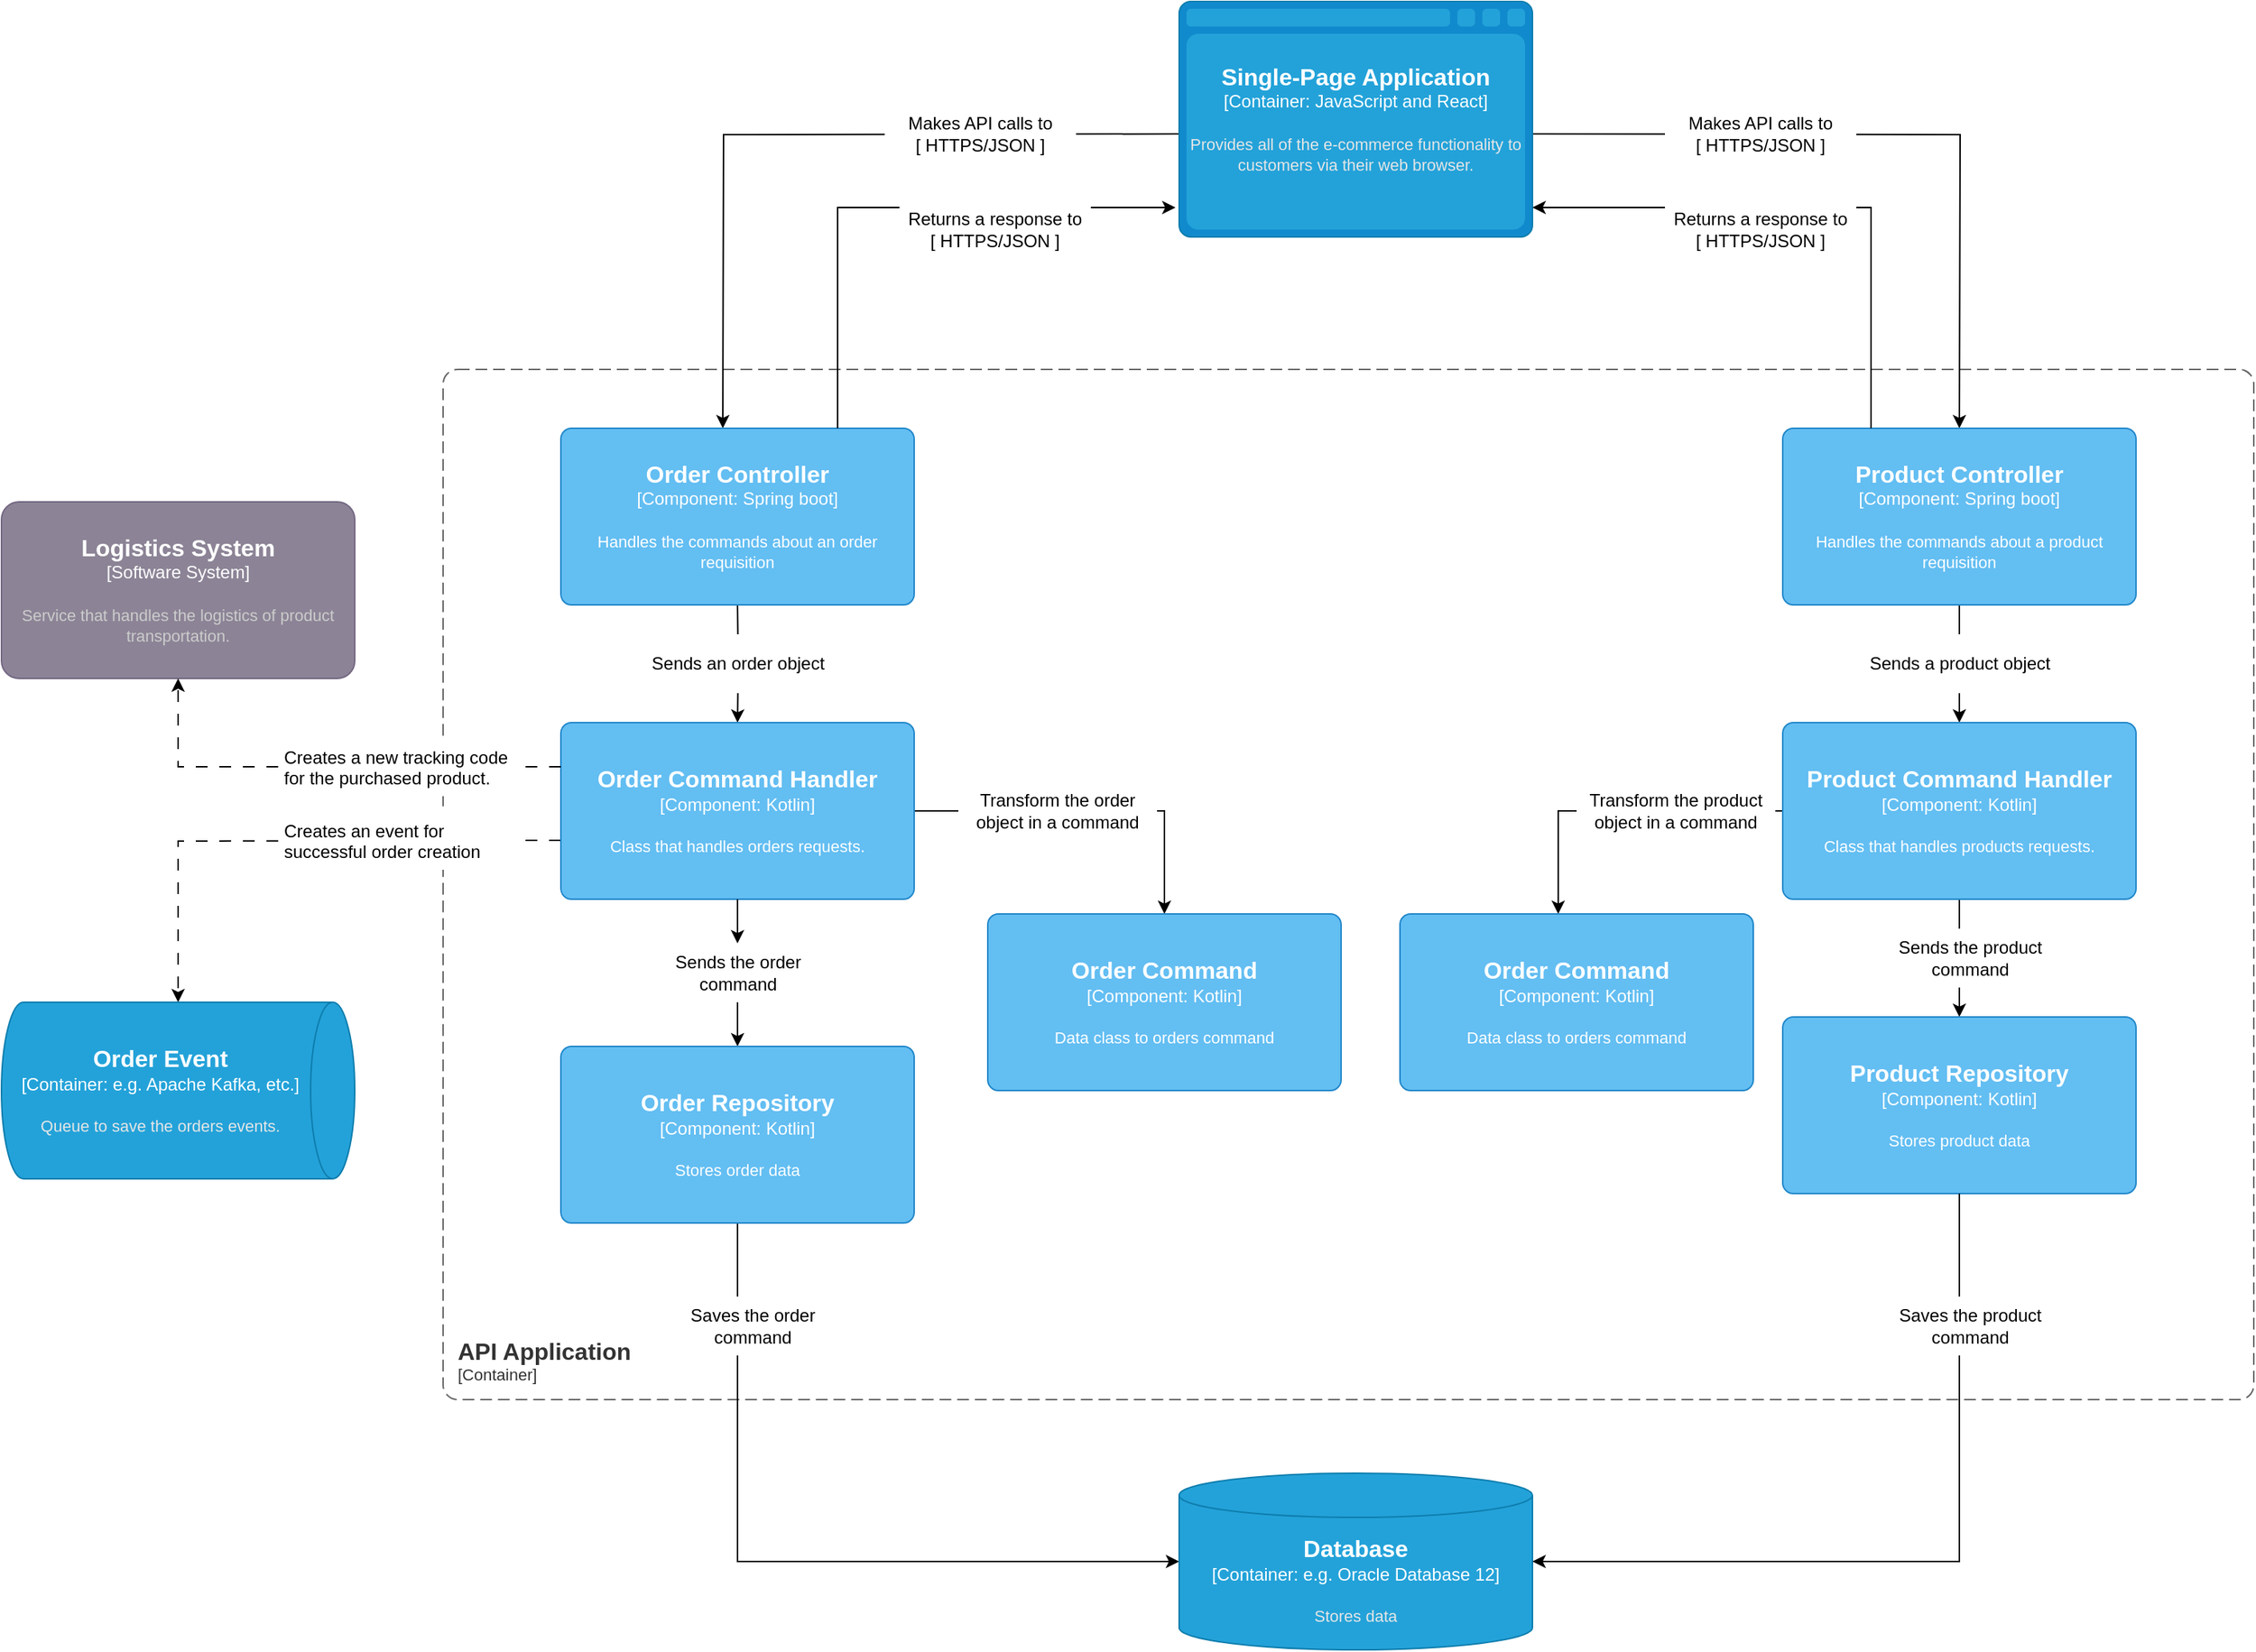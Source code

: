 <mxfile version="24.3.1" type="device">
  <diagram name="Page-1" id="C6m76nDJUZHaJP5SeVA-">
    <mxGraphModel dx="2794" dy="1264" grid="1" gridSize="10" guides="1" tooltips="1" connect="1" arrows="1" fold="1" page="0" pageScale="1" pageWidth="1100" pageHeight="850" math="0" shadow="0">
      <root>
        <mxCell id="0" />
        <mxCell id="1" parent="0" />
        <object placeholders="1" c4Name="Logistics System" c4Type="Software System" c4Description="Service that handles the logistics of product transportation." label="&lt;font style=&quot;font-size: 16px&quot;&gt;&lt;b&gt;%c4Name%&lt;/b&gt;&lt;/font&gt;&lt;div&gt;[%c4Type%]&lt;/div&gt;&lt;br&gt;&lt;div&gt;&lt;font style=&quot;font-size: 11px&quot;&gt;&lt;font color=&quot;#cccccc&quot;&gt;%c4Description%&lt;/font&gt;&lt;/div&gt;" id="Gk3Upa8NwV6VK5SypRLu-23">
          <mxCell style="rounded=1;whiteSpace=wrap;html=1;labelBackgroundColor=none;fillColor=#8C8496;fontColor=#ffffff;align=center;arcSize=10;strokeColor=#736782;metaEdit=1;resizable=0;points=[[0.25,0,0],[0.5,0,0],[0.75,0,0],[1,0.25,0],[1,0.5,0],[1,0.75,0],[0.75,1,0],[0.5,1,0],[0.25,1,0],[0,0.75,0],[0,0.5,0],[0,0.25,0]];" parent="1" vertex="1">
            <mxGeometry x="-310" y="480" width="240" height="120" as="geometry" />
          </mxCell>
        </object>
        <object placeholders="1" c4Name="API Application" c4Type="ContainerScopeBoundary" c4Application="Container" label="&lt;font style=&quot;font-size: 16px&quot;&gt;&lt;b&gt;&lt;div style=&quot;text-align: left&quot;&gt;%c4Name%&lt;/div&gt;&lt;/b&gt;&lt;/font&gt;&lt;div style=&quot;text-align: left&quot;&gt;[%c4Application%]&lt;/div&gt;" id="AS_gV70wPWuMHkxSrXRc-37">
          <mxCell style="rounded=1;fontSize=11;whiteSpace=wrap;html=1;dashed=1;arcSize=20;fillColor=none;strokeColor=#666666;fontColor=#333333;labelBackgroundColor=none;align=left;verticalAlign=bottom;labelBorderColor=none;spacingTop=0;spacing=10;dashPattern=8 4;metaEdit=1;rotatable=0;perimeter=rectanglePerimeter;noLabel=0;labelPadding=0;allowArrows=0;connectable=0;expand=0;recursiveResize=0;editable=1;pointerEvents=0;absoluteArcSize=1;points=[[0.25,0,0],[0.5,0,0],[0.75,0,0],[1,0.25,0],[1,0.5,0],[1,0.75,0],[0.75,1,0],[0.5,1,0],[0.25,1,0],[0,0.75,0],[0,0.5,0],[0,0.25,0]];" parent="1" vertex="1">
            <mxGeometry x="-10" y="390" width="1230" height="700" as="geometry" />
          </mxCell>
        </object>
        <mxCell id="XGeEVFS1TcKxAfyND3t2-5" style="edgeStyle=orthogonalEdgeStyle;rounded=0;orthogonalLoop=1;jettySize=auto;html=1;" parent="1" edge="1">
          <mxGeometry relative="1" as="geometry">
            <mxPoint x="490" y="230" as="sourcePoint" />
            <mxPoint x="180" y="430" as="targetPoint" />
          </mxGeometry>
        </mxCell>
        <mxCell id="XGeEVFS1TcKxAfyND3t2-10" style="edgeStyle=orthogonalEdgeStyle;rounded=0;orthogonalLoop=1;jettySize=auto;html=1;" parent="1" edge="1">
          <mxGeometry relative="1" as="geometry">
            <mxPoint x="730" y="230" as="sourcePoint" />
            <mxPoint x="1020" y="430" as="targetPoint" />
          </mxGeometry>
        </mxCell>
        <mxCell id="XGeEVFS1TcKxAfyND3t2-6" value="&lt;div&gt;&lt;br&gt;&lt;/div&gt;Makes API calls to&lt;div&gt;&lt;span style=&quot;background-color: initial;&quot;&gt;[ HTTPS/JSON ]&lt;/span&gt;&lt;br&gt;&lt;/div&gt;&lt;div&gt;&lt;br&gt;&lt;/div&gt;" style="text;html=1;align=center;verticalAlign=middle;whiteSpace=wrap;rounded=0;fillColor=default;" parent="1" vertex="1">
          <mxGeometry x="820" y="205" width="130" height="50" as="geometry" />
        </mxCell>
        <mxCell id="XGeEVFS1TcKxAfyND3t2-8" value="&lt;div&gt;&lt;br&gt;&lt;/div&gt;Makes API calls to&lt;div&gt;&lt;span style=&quot;background-color: initial;&quot;&gt;[ HTTPS/JSON ]&lt;/span&gt;&lt;br&gt;&lt;/div&gt;&lt;div&gt;&lt;br&gt;&lt;/div&gt;" style="text;html=1;align=center;verticalAlign=middle;whiteSpace=wrap;rounded=0;fillColor=default;" parent="1" vertex="1">
          <mxGeometry x="290" y="205" width="130" height="50" as="geometry" />
        </mxCell>
        <object placeholders="1" c4Name="Single-Page Application" c4Type="Container" c4Technology="JavaScript and React" c4Description="Provides all of the e-commerce functionality to customers via their web browser." label="&lt;font style=&quot;font-size: 16px&quot;&gt;&lt;b&gt;%c4Name%&lt;/b&gt;&lt;/font&gt;&lt;div&gt;[%c4Type%:&amp;nbsp;%c4Technology%]&lt;/div&gt;&lt;br&gt;&lt;div&gt;&lt;font style=&quot;font-size: 11px&quot;&gt;&lt;font color=&quot;#E6E6E6&quot;&gt;%c4Description%&lt;/font&gt;&lt;/div&gt;" id="XGeEVFS1TcKxAfyND3t2-13">
          <mxCell style="shape=mxgraph.c4.webBrowserContainer2;whiteSpace=wrap;html=1;boundedLbl=1;rounded=0;labelBackgroundColor=none;strokeColor=#118ACD;fillColor=#23A2D9;strokeColor=#118ACD;strokeColor2=#0E7DAD;fontSize=12;fontColor=#ffffff;align=center;metaEdit=1;points=[[0.5,0,0],[1,0.25,0],[1,0.5,0],[1,0.75,0],[0.5,1,0],[0,0.75,0],[0,0.5,0],[0,0.25,0]];resizable=0;" parent="1" vertex="1">
            <mxGeometry x="490" y="140" width="240" height="160" as="geometry" />
          </mxCell>
        </object>
        <mxCell id="XGeEVFS1TcKxAfyND3t2-19" style="edgeStyle=orthogonalEdgeStyle;rounded=0;orthogonalLoop=1;jettySize=auto;html=1;" parent="1" target="XGeEVFS1TcKxAfyND3t2-18" edge="1">
          <mxGeometry relative="1" as="geometry">
            <mxPoint x="190" y="550" as="sourcePoint" />
          </mxGeometry>
        </mxCell>
        <mxCell id="XGeEVFS1TcKxAfyND3t2-20" style="edgeStyle=orthogonalEdgeStyle;rounded=0;orthogonalLoop=1;jettySize=auto;html=1;" parent="1" source="L4600ir5qhoh1s7cm8m0-31" edge="1">
          <mxGeometry relative="1" as="geometry">
            <mxPoint x="190" y="850" as="targetPoint" />
          </mxGeometry>
        </mxCell>
        <mxCell id="L4600ir5qhoh1s7cm8m0-14" style="edgeStyle=orthogonalEdgeStyle;rounded=0;orthogonalLoop=1;jettySize=auto;html=1;dashed=1;dashPattern=8 8;entryX=0;entryY=0.5;entryDx=0;entryDy=0;entryPerimeter=0;" edge="1" parent="1" target="L4600ir5qhoh1s7cm8m0-13">
          <mxGeometry relative="1" as="geometry">
            <mxPoint x="70" y="710" as="sourcePoint" />
            <mxPoint x="-190" y="840" as="targetPoint" />
          </mxGeometry>
        </mxCell>
        <mxCell id="L4600ir5qhoh1s7cm8m0-24" style="edgeStyle=orthogonalEdgeStyle;rounded=0;orthogonalLoop=1;jettySize=auto;html=1;" edge="1" parent="1" source="XGeEVFS1TcKxAfyND3t2-18" target="L4600ir5qhoh1s7cm8m0-23">
          <mxGeometry relative="1" as="geometry" />
        </mxCell>
        <object placeholders="1" c4Name="Order Command Handler" c4Type="Component" c4Technology="Kotlin" c4Description="Class that handles orders requests." label="&lt;font style=&quot;font-size: 16px&quot;&gt;&lt;b&gt;%c4Name%&lt;/b&gt;&lt;/font&gt;&lt;div&gt;[%c4Type%: %c4Technology%]&lt;/div&gt;&lt;br&gt;&lt;div&gt;&lt;font style=&quot;font-size: 11px&quot;&gt;%c4Description%&lt;/font&gt;&lt;/div&gt;" id="XGeEVFS1TcKxAfyND3t2-18">
          <mxCell style="rounded=1;whiteSpace=wrap;html=1;labelBackgroundColor=none;fillColor=#63BEF2;fontColor=#ffffff;align=center;arcSize=6;strokeColor=#2086C9;metaEdit=1;resizable=0;points=[[0.25,0,0],[0.5,0,0],[0.75,0,0],[1,0.25,0],[1,0.5,0],[1,0.75,0],[0.75,1,0],[0.5,1,0],[0.25,1,0],[0,0.75,0],[0,0.5,0],[0,0.25,0]];" parent="1" vertex="1">
            <mxGeometry x="70" y="630" width="240" height="120" as="geometry" />
          </mxCell>
        </object>
        <mxCell id="L4600ir5qhoh1s7cm8m0-51" style="edgeStyle=orthogonalEdgeStyle;rounded=0;orthogonalLoop=1;jettySize=auto;html=1;" edge="1" parent="1" source="XGeEVFS1TcKxAfyND3t2-21" target="L4600ir5qhoh1s7cm8m0-6">
          <mxGeometry relative="1" as="geometry">
            <Array as="points">
              <mxPoint x="190" y="1200" />
            </Array>
          </mxGeometry>
        </mxCell>
        <object placeholders="1" c4Name="Order Repository" c4Type="Component" c4Technology="Kotlin" c4Description="Stores order data" label="&lt;font style=&quot;font-size: 16px&quot;&gt;&lt;b&gt;%c4Name%&lt;/b&gt;&lt;/font&gt;&lt;div&gt;[%c4Type%: %c4Technology%]&lt;/div&gt;&lt;br&gt;&lt;div&gt;&lt;font style=&quot;font-size: 11px&quot;&gt;%c4Description%&lt;/font&gt;&lt;/div&gt;" id="XGeEVFS1TcKxAfyND3t2-21">
          <mxCell style="rounded=1;whiteSpace=wrap;html=1;labelBackgroundColor=none;fillColor=#63BEF2;fontColor=#ffffff;align=center;arcSize=6;strokeColor=#2086C9;metaEdit=1;resizable=0;points=[[0.25,0,0],[0.5,0,0],[0.75,0,0],[1,0.25,0],[1,0.5,0],[1,0.75,0],[0.75,1,0],[0.5,1,0],[0.25,1,0],[0,0.75,0],[0,0.5,0],[0,0.25,0]];" parent="1" vertex="1">
            <mxGeometry x="70" y="850" width="240" height="120" as="geometry" />
          </mxCell>
        </object>
        <object placeholders="1" c4Name="Database" c4Type="Container" c4Technology="e.g. Oracle Database 12" c4Description="Stores data" label="&lt;font style=&quot;font-size: 16px&quot;&gt;&lt;b&gt;%c4Name%&lt;/b&gt;&lt;/font&gt;&lt;div&gt;[%c4Type%:&amp;nbsp;%c4Technology%]&lt;/div&gt;&lt;br&gt;&lt;div&gt;&lt;font style=&quot;font-size: 11px&quot;&gt;&lt;font color=&quot;#E6E6E6&quot;&gt;%c4Description%&lt;/font&gt;&lt;/div&gt;" id="L4600ir5qhoh1s7cm8m0-6">
          <mxCell style="shape=cylinder3;size=15;whiteSpace=wrap;html=1;boundedLbl=1;rounded=0;labelBackgroundColor=none;fillColor=#23A2D9;fontSize=12;fontColor=#ffffff;align=center;strokeColor=#0E7DAD;metaEdit=1;points=[[0.5,0,0],[1,0.25,0],[1,0.5,0],[1,0.75,0],[0.5,1,0],[0,0.75,0],[0,0.5,0],[0,0.25,0]];resizable=0;" vertex="1" parent="1">
            <mxGeometry x="490" y="1140" width="240" height="120" as="geometry" />
          </mxCell>
        </object>
        <mxCell id="L4600ir5qhoh1s7cm8m0-10" style="edgeStyle=orthogonalEdgeStyle;rounded=0;orthogonalLoop=1;jettySize=auto;html=1;entryX=0.5;entryY=1;entryDx=0;entryDy=0;entryPerimeter=0;dashed=1;dashPattern=8 8;" edge="1" parent="1" source="XGeEVFS1TcKxAfyND3t2-18" target="Gk3Upa8NwV6VK5SypRLu-23">
          <mxGeometry relative="1" as="geometry">
            <Array as="points">
              <mxPoint x="-190" y="660" />
            </Array>
          </mxGeometry>
        </mxCell>
        <object placeholders="1" c4Name="" c4Type="ContainerDiagramTitle" c4Description="Creates a new tracking code for the purchased product." label="&lt;font style=&quot;font-size: 16px&quot;&gt;&lt;b&gt;&lt;div style=&quot;text-align: left&quot;&gt;%c4Name%&lt;/div&gt;&lt;/b&gt;&lt;/font&gt;&lt;div style=&quot;text-align: left&quot;&gt;%c4Description%&lt;/div&gt;" id="L4600ir5qhoh1s7cm8m0-11">
          <mxCell style="text;html=1;align=left;verticalAlign=top;whiteSpace=wrap;rounded=0;metaEdit=1;allowArrows=0;resizable=1;rotatable=0;connectable=0;recursiveResize=0;expand=0;pointerEvents=0;points=[[0.25,0,0],[0.5,0,0],[0.75,0,0],[1,0.25,0],[1,0.5,0],[1,0.75,0],[0.75,1,0],[0.5,1,0],[0.25,1,0],[0,0.75,0],[0,0.5,0],[0,0.25,0]];fillColor=default;" vertex="1" parent="1">
            <mxGeometry x="-120" y="640" width="160" height="40" as="geometry" />
          </mxCell>
        </object>
        <object placeholders="1" c4Name="Order Event" c4Type="Container" c4Technology="e.g. Apache Kafka, etc." c4Description="Queue to save the orders events. " label="&lt;font style=&quot;font-size: 16px&quot;&gt;&lt;b&gt;%c4Name%&lt;/b&gt;&lt;/font&gt;&lt;div&gt;[%c4Type%:&amp;nbsp;%c4Technology%]&lt;/div&gt;&lt;br&gt;&lt;div&gt;&lt;font style=&quot;font-size: 11px&quot;&gt;&lt;font color=&quot;#E6E6E6&quot;&gt;%c4Description%&lt;/font&gt;&lt;/div&gt;" id="L4600ir5qhoh1s7cm8m0-13">
          <mxCell style="shape=cylinder3;size=15;direction=south;whiteSpace=wrap;html=1;boundedLbl=1;rounded=0;labelBackgroundColor=none;fillColor=#23A2D9;fontSize=12;fontColor=#ffffff;align=center;strokeColor=#0E7DAD;metaEdit=1;points=[[0.5,0,0],[1,0.25,0],[1,0.5,0],[1,0.75,0],[0.5,1,0],[0,0.75,0],[0,0.5,0],[0,0.25,0]];resizable=0;" vertex="1" parent="1">
            <mxGeometry x="-310" y="820" width="240" height="120" as="geometry" />
          </mxCell>
        </object>
        <object placeholders="1" c4Name="" c4Type="ContainerDiagramTitle" c4Description="Creates an event for successful order creation" label="&lt;font style=&quot;font-size: 16px&quot;&gt;&lt;b&gt;&lt;div style=&quot;text-align: left&quot;&gt;%c4Name%&lt;/div&gt;&lt;/b&gt;&lt;/font&gt;&lt;div style=&quot;text-align: left&quot;&gt;%c4Description%&lt;/div&gt;" id="L4600ir5qhoh1s7cm8m0-15">
          <mxCell style="text;html=1;align=left;verticalAlign=top;whiteSpace=wrap;rounded=0;metaEdit=1;allowArrows=0;resizable=1;rotatable=0;connectable=0;recursiveResize=0;expand=0;pointerEvents=0;points=[[0.25,0,0],[0.5,0,0],[0.75,0,0],[1,0.25,0],[1,0.5,0],[1,0.75,0],[0.75,1,0],[0.5,1,0],[0.25,1,0],[0,0.75,0],[0,0.5,0],[0,0.25,0]];fillColor=default;" vertex="1" parent="1">
            <mxGeometry x="-120" y="690" width="160" height="40" as="geometry" />
          </mxCell>
        </object>
        <object placeholders="1" c4Name="Order Controller" c4Type="Component" c4Technology="Spring boot" c4Description="Handles the commands about an order requisition" label="&lt;font style=&quot;font-size: 16px&quot;&gt;&lt;b&gt;%c4Name%&lt;/b&gt;&lt;/font&gt;&lt;div&gt;[%c4Type%: %c4Technology%]&lt;/div&gt;&lt;br&gt;&lt;div&gt;&lt;font style=&quot;font-size: 11px&quot;&gt;%c4Description%&lt;/font&gt;&lt;/div&gt;" id="L4600ir5qhoh1s7cm8m0-16">
          <mxCell style="rounded=1;whiteSpace=wrap;html=1;labelBackgroundColor=none;fillColor=#63BEF2;fontColor=#ffffff;align=center;arcSize=6;strokeColor=#2086C9;metaEdit=1;resizable=0;points=[[0.25,0,0],[0.5,0,0],[0.75,0,0],[1,0.25,0],[1,0.5,0],[1,0.75,0],[0.75,1,0],[0.5,1,0],[0.25,1,0],[0,0.75,0],[0,0.5,0],[0,0.25,0]];" vertex="1" parent="1">
            <mxGeometry x="70" y="430" width="240" height="120" as="geometry" />
          </mxCell>
        </object>
        <mxCell id="L4600ir5qhoh1s7cm8m0-21" value="&lt;div&gt;Sends an order object&lt;/div&gt;" style="text;html=1;align=center;verticalAlign=middle;whiteSpace=wrap;rounded=0;fillColor=default;" vertex="1" parent="1">
          <mxGeometry x="122.5" y="570" width="135" height="40" as="geometry" />
        </mxCell>
        <object placeholders="1" c4Name="Order Command" c4Type="Component" c4Technology="Kotlin" c4Description="Data class to orders command" label="&lt;font style=&quot;font-size: 16px&quot;&gt;&lt;b&gt;%c4Name%&lt;/b&gt;&lt;/font&gt;&lt;div&gt;[%c4Type%: %c4Technology%]&lt;/div&gt;&lt;br&gt;&lt;div&gt;&lt;font style=&quot;font-size: 11px&quot;&gt;%c4Description%&lt;/font&gt;&lt;/div&gt;" id="L4600ir5qhoh1s7cm8m0-23">
          <mxCell style="rounded=1;whiteSpace=wrap;html=1;labelBackgroundColor=none;fillColor=#63BEF2;fontColor=#ffffff;align=center;arcSize=6;strokeColor=#2086C9;metaEdit=1;resizable=0;points=[[0.25,0,0],[0.5,0,0],[0.75,0,0],[1,0.25,0],[1,0.5,0],[1,0.75,0],[0.75,1,0],[0.5,1,0],[0.25,1,0],[0,0.75,0],[0,0.5,0],[0,0.25,0]];" vertex="1" parent="1">
            <mxGeometry x="360" y="760" width="240" height="120" as="geometry" />
          </mxCell>
        </object>
        <mxCell id="L4600ir5qhoh1s7cm8m0-25" value="&lt;div&gt;Transform the order object in a command&lt;/div&gt;" style="text;html=1;align=center;verticalAlign=middle;whiteSpace=wrap;rounded=0;fillColor=default;" vertex="1" parent="1">
          <mxGeometry x="340" y="670" width="135" height="40" as="geometry" />
        </mxCell>
        <mxCell id="L4600ir5qhoh1s7cm8m0-27" value="Saves the order command" style="text;html=1;align=center;verticalAlign=middle;whiteSpace=wrap;rounded=0;fillColor=default;" vertex="1" parent="1">
          <mxGeometry x="132.5" y="1020" width="135" height="40" as="geometry" />
        </mxCell>
        <mxCell id="L4600ir5qhoh1s7cm8m0-29" style="edgeStyle=orthogonalEdgeStyle;rounded=0;orthogonalLoop=1;jettySize=auto;html=1;entryX=0;entryY=0.75;entryDx=0;entryDy=0;entryPerimeter=0;" edge="1" parent="1" source="L4600ir5qhoh1s7cm8m0-16">
          <mxGeometry relative="1" as="geometry">
            <mxPoint x="258" y="350" as="sourcePoint" />
            <mxPoint x="487.5" y="280" as="targetPoint" />
            <Array as="points">
              <mxPoint x="258" y="280" />
            </Array>
          </mxGeometry>
        </mxCell>
        <mxCell id="L4600ir5qhoh1s7cm8m0-30" value="&lt;div&gt;&lt;br&gt;&lt;/div&gt;Returns&amp;nbsp;a response to&lt;div&gt;&lt;span style=&quot;background-color: initial;&quot;&gt;[ HTTPS/JSON ]&lt;/span&gt;&lt;br&gt;&lt;/div&gt;&lt;div&gt;&lt;br&gt;&lt;/div&gt;" style="text;html=1;align=center;verticalAlign=middle;whiteSpace=wrap;rounded=0;fillColor=default;" vertex="1" parent="1">
          <mxGeometry x="300" y="270" width="130" height="50" as="geometry" />
        </mxCell>
        <mxCell id="L4600ir5qhoh1s7cm8m0-32" value="" style="edgeStyle=orthogonalEdgeStyle;rounded=0;orthogonalLoop=1;jettySize=auto;html=1;" edge="1" parent="1" source="XGeEVFS1TcKxAfyND3t2-18" target="L4600ir5qhoh1s7cm8m0-31">
          <mxGeometry relative="1" as="geometry">
            <mxPoint x="190" y="850" as="targetPoint" />
            <mxPoint x="190" y="750" as="sourcePoint" />
          </mxGeometry>
        </mxCell>
        <mxCell id="L4600ir5qhoh1s7cm8m0-31" value="&lt;div&gt;Sends the order command&lt;/div&gt;" style="text;html=1;align=center;verticalAlign=middle;whiteSpace=wrap;rounded=0;fillColor=default;" vertex="1" parent="1">
          <mxGeometry x="122.5" y="780" width="135" height="40" as="geometry" />
        </mxCell>
        <mxCell id="L4600ir5qhoh1s7cm8m0-46" style="edgeStyle=orthogonalEdgeStyle;rounded=0;orthogonalLoop=1;jettySize=auto;html=1;" edge="1" parent="1" source="L4600ir5qhoh1s7cm8m0-34" target="L4600ir5qhoh1s7cm8m0-35">
          <mxGeometry relative="1" as="geometry" />
        </mxCell>
        <object placeholders="1" c4Name="Product Controller" c4Type="Component" c4Technology="Spring boot" c4Description="Handles the commands about a product requisition" label="&lt;font style=&quot;font-size: 16px&quot;&gt;&lt;b&gt;%c4Name%&lt;/b&gt;&lt;/font&gt;&lt;div&gt;[%c4Type%: %c4Technology%]&lt;/div&gt;&lt;br&gt;&lt;div&gt;&lt;font style=&quot;font-size: 11px&quot;&gt;%c4Description%&lt;/font&gt;&lt;/div&gt;" id="L4600ir5qhoh1s7cm8m0-34">
          <mxCell style="rounded=1;whiteSpace=wrap;html=1;labelBackgroundColor=none;fillColor=#63BEF2;fontColor=#ffffff;align=center;arcSize=6;strokeColor=#2086C9;metaEdit=1;resizable=0;points=[[0.25,0,0],[0.5,0,0],[0.75,0,0],[1,0.25,0],[1,0.5,0],[1,0.75,0],[0.75,1,0],[0.5,1,0],[0.25,1,0],[0,0.75,0],[0,0.5,0],[0,0.25,0]];" vertex="1" parent="1">
            <mxGeometry x="900" y="430" width="240" height="120" as="geometry" />
          </mxCell>
        </object>
        <mxCell id="L4600ir5qhoh1s7cm8m0-49" style="edgeStyle=orthogonalEdgeStyle;rounded=0;orthogonalLoop=1;jettySize=auto;html=1;" edge="1" parent="1" source="L4600ir5qhoh1s7cm8m0-35" target="L4600ir5qhoh1s7cm8m0-48">
          <mxGeometry relative="1" as="geometry" />
        </mxCell>
        <mxCell id="L4600ir5qhoh1s7cm8m0-57" style="edgeStyle=orthogonalEdgeStyle;rounded=0;orthogonalLoop=1;jettySize=auto;html=1;" edge="1" parent="1">
          <mxGeometry relative="1" as="geometry">
            <mxPoint x="907.5" y="690" as="sourcePoint" />
            <mxPoint x="747.5" y="760" as="targetPoint" />
            <Array as="points">
              <mxPoint x="747.5" y="690" />
            </Array>
          </mxGeometry>
        </mxCell>
        <object placeholders="1" c4Name="Product Command Handler" c4Type="Component" c4Technology="Kotlin" c4Description="Class that handles products requests." label="&lt;font style=&quot;font-size: 16px&quot;&gt;&lt;b&gt;%c4Name%&lt;/b&gt;&lt;/font&gt;&lt;div&gt;[%c4Type%: %c4Technology%]&lt;/div&gt;&lt;br&gt;&lt;div&gt;&lt;font style=&quot;font-size: 11px&quot;&gt;%c4Description%&lt;/font&gt;&lt;/div&gt;" id="L4600ir5qhoh1s7cm8m0-35">
          <mxCell style="rounded=1;whiteSpace=wrap;html=1;labelBackgroundColor=none;fillColor=#63BEF2;fontColor=#ffffff;align=center;arcSize=6;strokeColor=#2086C9;metaEdit=1;resizable=0;points=[[0.25,0,0],[0.5,0,0],[0.75,0,0],[1,0.25,0],[1,0.5,0],[1,0.75,0],[0.75,1,0],[0.5,1,0],[0.25,1,0],[0,0.75,0],[0,0.5,0],[0,0.25,0]];" vertex="1" parent="1">
            <mxGeometry x="900" y="630" width="240" height="120" as="geometry" />
          </mxCell>
        </object>
        <mxCell id="L4600ir5qhoh1s7cm8m0-43" style="edgeStyle=orthogonalEdgeStyle;rounded=0;orthogonalLoop=1;jettySize=auto;html=1;" edge="1" parent="1" target="XGeEVFS1TcKxAfyND3t2-13">
          <mxGeometry relative="1" as="geometry">
            <mxPoint x="960" y="430" as="sourcePoint" />
            <mxPoint x="750" y="280" as="targetPoint" />
            <Array as="points">
              <mxPoint x="960" y="280" />
            </Array>
          </mxGeometry>
        </mxCell>
        <mxCell id="L4600ir5qhoh1s7cm8m0-45" value="&lt;div&gt;&lt;br&gt;&lt;/div&gt;Returns&amp;nbsp;a response to&lt;div&gt;&lt;span style=&quot;background-color: initial;&quot;&gt;[ HTTPS/JSON ]&lt;/span&gt;&lt;br&gt;&lt;/div&gt;&lt;div&gt;&lt;br&gt;&lt;/div&gt;" style="text;html=1;align=center;verticalAlign=middle;whiteSpace=wrap;rounded=0;fillColor=default;" vertex="1" parent="1">
          <mxGeometry x="820" y="270" width="130" height="50" as="geometry" />
        </mxCell>
        <mxCell id="L4600ir5qhoh1s7cm8m0-47" value="&lt;div&gt;Sends a product object&lt;/div&gt;" style="text;html=1;align=center;verticalAlign=middle;whiteSpace=wrap;rounded=0;fillColor=default;" vertex="1" parent="1">
          <mxGeometry x="952.5" y="570" width="135" height="40" as="geometry" />
        </mxCell>
        <object placeholders="1" c4Name="Product Repository" c4Type="Component" c4Technology="Kotlin" c4Description="Stores product data" label="&lt;font style=&quot;font-size: 16px&quot;&gt;&lt;b&gt;%c4Name%&lt;/b&gt;&lt;/font&gt;&lt;div&gt;[%c4Type%: %c4Technology%]&lt;/div&gt;&lt;br&gt;&lt;div&gt;&lt;font style=&quot;font-size: 11px&quot;&gt;%c4Description%&lt;/font&gt;&lt;/div&gt;" id="L4600ir5qhoh1s7cm8m0-48">
          <mxCell style="rounded=1;whiteSpace=wrap;html=1;labelBackgroundColor=none;fillColor=#63BEF2;fontColor=#ffffff;align=center;arcSize=6;strokeColor=#2086C9;metaEdit=1;resizable=0;points=[[0.25,0,0],[0.5,0,0],[0.75,0,0],[1,0.25,0],[1,0.5,0],[1,0.75,0],[0.75,1,0],[0.5,1,0],[0.25,1,0],[0,0.75,0],[0,0.5,0],[0,0.25,0]];" vertex="1" parent="1">
            <mxGeometry x="900" y="830" width="240" height="120" as="geometry" />
          </mxCell>
        </object>
        <mxCell id="L4600ir5qhoh1s7cm8m0-53" style="edgeStyle=orthogonalEdgeStyle;rounded=0;orthogonalLoop=1;jettySize=auto;html=1;entryX=1;entryY=0.5;entryDx=0;entryDy=0;entryPerimeter=0;" edge="1" parent="1" target="L4600ir5qhoh1s7cm8m0-6">
          <mxGeometry relative="1" as="geometry">
            <mxPoint x="1020" y="950" as="sourcePoint" />
            <mxPoint x="760" y="1199.96" as="targetPoint" />
            <Array as="points">
              <mxPoint x="1020" y="1200" />
            </Array>
          </mxGeometry>
        </mxCell>
        <mxCell id="L4600ir5qhoh1s7cm8m0-55" value="Saves the product command" style="text;html=1;align=center;verticalAlign=middle;whiteSpace=wrap;rounded=0;fillColor=default;" vertex="1" parent="1">
          <mxGeometry x="960" y="1020" width="135" height="40" as="geometry" />
        </mxCell>
        <object placeholders="1" c4Name="Order Command" c4Type="Component" c4Technology="Kotlin" c4Description="Data class to orders command" label="&lt;font style=&quot;font-size: 16px&quot;&gt;&lt;b&gt;%c4Name%&lt;/b&gt;&lt;/font&gt;&lt;div&gt;[%c4Type%: %c4Technology%]&lt;/div&gt;&lt;br&gt;&lt;div&gt;&lt;font style=&quot;font-size: 11px&quot;&gt;%c4Description%&lt;/font&gt;&lt;/div&gt;" id="L4600ir5qhoh1s7cm8m0-56">
          <mxCell style="rounded=1;whiteSpace=wrap;html=1;labelBackgroundColor=none;fillColor=#63BEF2;fontColor=#ffffff;align=center;arcSize=6;strokeColor=#2086C9;metaEdit=1;resizable=0;points=[[0.25,0,0],[0.5,0,0],[0.75,0,0],[1,0.25,0],[1,0.5,0],[1,0.75,0],[0.75,1,0],[0.5,1,0],[0.25,1,0],[0,0.75,0],[0,0.5,0],[0,0.25,0]];" vertex="1" parent="1">
            <mxGeometry x="640" y="760" width="240" height="120" as="geometry" />
          </mxCell>
        </object>
        <mxCell id="L4600ir5qhoh1s7cm8m0-58" value="&lt;div&gt;Transform the product object in a command&lt;/div&gt;" style="text;html=1;align=center;verticalAlign=middle;whiteSpace=wrap;rounded=0;fillColor=default;" vertex="1" parent="1">
          <mxGeometry x="760" y="670" width="135" height="40" as="geometry" />
        </mxCell>
        <mxCell id="L4600ir5qhoh1s7cm8m0-60" value="&lt;div&gt;Sends the product command&lt;/div&gt;" style="text;html=1;align=center;verticalAlign=middle;whiteSpace=wrap;rounded=0;fillColor=default;" vertex="1" parent="1">
          <mxGeometry x="960" y="770" width="135" height="40" as="geometry" />
        </mxCell>
      </root>
    </mxGraphModel>
  </diagram>
</mxfile>
